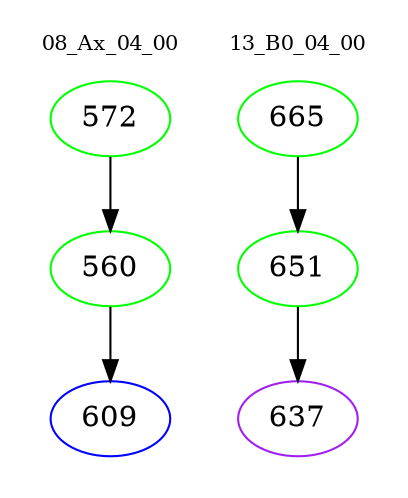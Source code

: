 digraph{
subgraph cluster_0 {
color = white
label = "08_Ax_04_00";
fontsize=10;
T0_572 [label="572", color="green"]
T0_572 -> T0_560 [color="black"]
T0_560 [label="560", color="green"]
T0_560 -> T0_609 [color="black"]
T0_609 [label="609", color="blue"]
}
subgraph cluster_1 {
color = white
label = "13_B0_04_00";
fontsize=10;
T1_665 [label="665", color="green"]
T1_665 -> T1_651 [color="black"]
T1_651 [label="651", color="green"]
T1_651 -> T1_637 [color="black"]
T1_637 [label="637", color="purple"]
}
}
